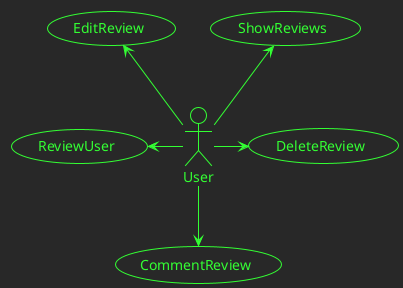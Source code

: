 @startuml publication

!theme crt-green

usecase ReviewUser as RU
usecase ShowReviews as SR
usecase EditReview as ER
usecase DeleteReview as DR
usecase CommentReview as CR

actor User as U

U -left-> RU
U -up-> SR
U -up-> ER
U -right-> DR
U -down-> CR

@enduml